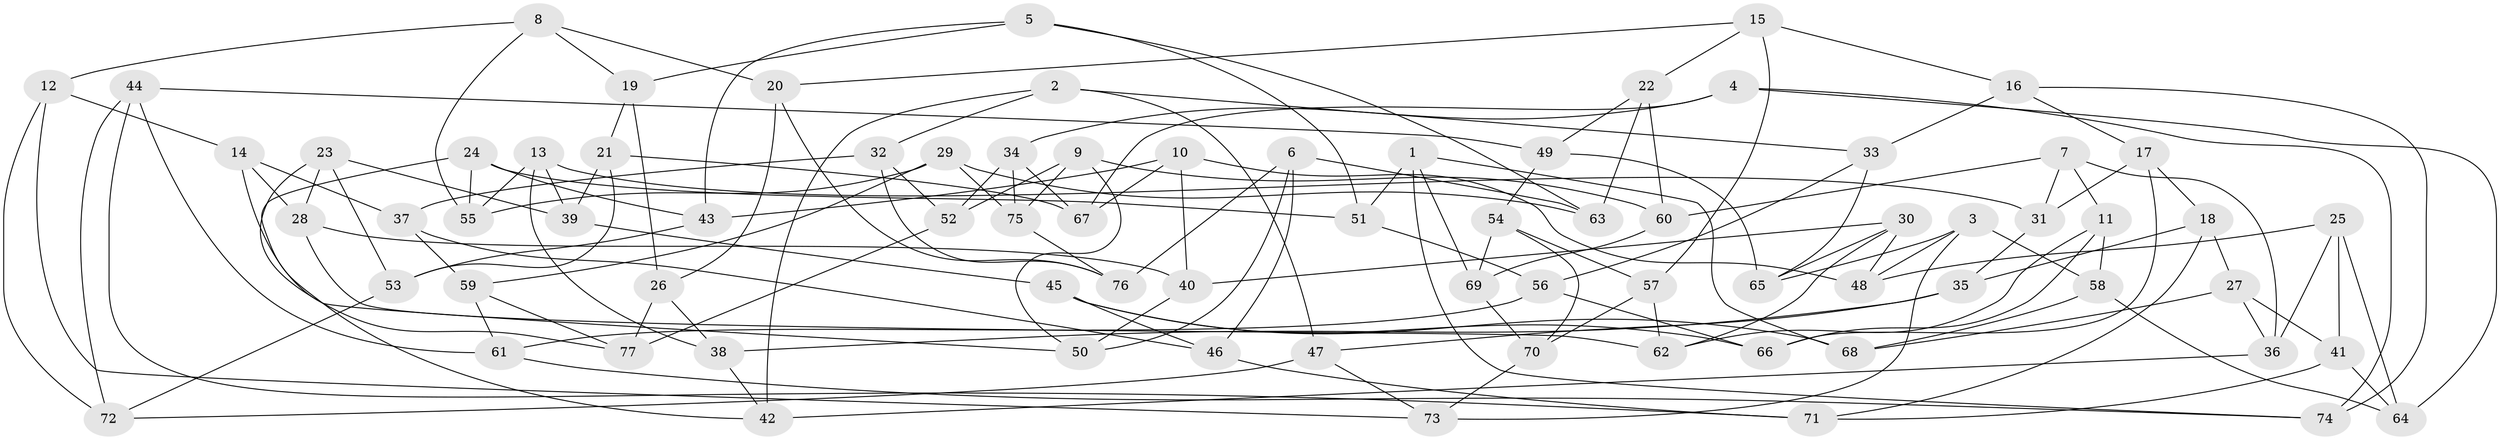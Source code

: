 // Generated by graph-tools (version 1.1) at 2025/03/03/09/25 03:03:06]
// undirected, 77 vertices, 154 edges
graph export_dot {
graph [start="1"]
  node [color=gray90,style=filled];
  1;
  2;
  3;
  4;
  5;
  6;
  7;
  8;
  9;
  10;
  11;
  12;
  13;
  14;
  15;
  16;
  17;
  18;
  19;
  20;
  21;
  22;
  23;
  24;
  25;
  26;
  27;
  28;
  29;
  30;
  31;
  32;
  33;
  34;
  35;
  36;
  37;
  38;
  39;
  40;
  41;
  42;
  43;
  44;
  45;
  46;
  47;
  48;
  49;
  50;
  51;
  52;
  53;
  54;
  55;
  56;
  57;
  58;
  59;
  60;
  61;
  62;
  63;
  64;
  65;
  66;
  67;
  68;
  69;
  70;
  71;
  72;
  73;
  74;
  75;
  76;
  77;
  1 -- 51;
  1 -- 69;
  1 -- 68;
  1 -- 74;
  2 -- 32;
  2 -- 42;
  2 -- 33;
  2 -- 47;
  3 -- 65;
  3 -- 58;
  3 -- 73;
  3 -- 48;
  4 -- 74;
  4 -- 64;
  4 -- 67;
  4 -- 34;
  5 -- 19;
  5 -- 63;
  5 -- 43;
  5 -- 51;
  6 -- 46;
  6 -- 63;
  6 -- 50;
  6 -- 76;
  7 -- 31;
  7 -- 11;
  7 -- 60;
  7 -- 36;
  8 -- 55;
  8 -- 20;
  8 -- 12;
  8 -- 19;
  9 -- 50;
  9 -- 75;
  9 -- 60;
  9 -- 52;
  10 -- 67;
  10 -- 43;
  10 -- 48;
  10 -- 40;
  11 -- 58;
  11 -- 66;
  11 -- 62;
  12 -- 14;
  12 -- 73;
  12 -- 72;
  13 -- 55;
  13 -- 39;
  13 -- 31;
  13 -- 38;
  14 -- 37;
  14 -- 50;
  14 -- 28;
  15 -- 22;
  15 -- 16;
  15 -- 20;
  15 -- 57;
  16 -- 33;
  16 -- 17;
  16 -- 74;
  17 -- 66;
  17 -- 31;
  17 -- 18;
  18 -- 35;
  18 -- 27;
  18 -- 71;
  19 -- 21;
  19 -- 26;
  20 -- 26;
  20 -- 76;
  21 -- 53;
  21 -- 67;
  21 -- 39;
  22 -- 49;
  22 -- 60;
  22 -- 63;
  23 -- 39;
  23 -- 77;
  23 -- 28;
  23 -- 53;
  24 -- 51;
  24 -- 55;
  24 -- 43;
  24 -- 42;
  25 -- 36;
  25 -- 48;
  25 -- 41;
  25 -- 64;
  26 -- 38;
  26 -- 77;
  27 -- 68;
  27 -- 41;
  27 -- 36;
  28 -- 62;
  28 -- 40;
  29 -- 63;
  29 -- 75;
  29 -- 59;
  29 -- 55;
  30 -- 65;
  30 -- 48;
  30 -- 62;
  30 -- 40;
  31 -- 35;
  32 -- 76;
  32 -- 37;
  32 -- 52;
  33 -- 65;
  33 -- 56;
  34 -- 67;
  34 -- 52;
  34 -- 75;
  35 -- 38;
  35 -- 47;
  36 -- 42;
  37 -- 59;
  37 -- 46;
  38 -- 42;
  39 -- 45;
  40 -- 50;
  41 -- 71;
  41 -- 64;
  43 -- 53;
  44 -- 71;
  44 -- 61;
  44 -- 49;
  44 -- 72;
  45 -- 68;
  45 -- 46;
  45 -- 66;
  46 -- 71;
  47 -- 73;
  47 -- 72;
  49 -- 65;
  49 -- 54;
  51 -- 56;
  52 -- 77;
  53 -- 72;
  54 -- 57;
  54 -- 69;
  54 -- 70;
  56 -- 61;
  56 -- 66;
  57 -- 62;
  57 -- 70;
  58 -- 68;
  58 -- 64;
  59 -- 61;
  59 -- 77;
  60 -- 69;
  61 -- 74;
  69 -- 70;
  70 -- 73;
  75 -- 76;
}
